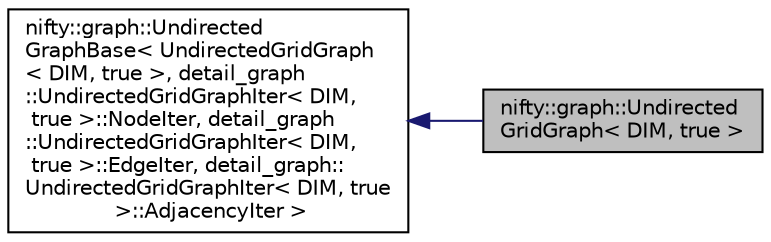 digraph "nifty::graph::UndirectedGridGraph&lt; DIM, true &gt;"
{
  edge [fontname="Helvetica",fontsize="10",labelfontname="Helvetica",labelfontsize="10"];
  node [fontname="Helvetica",fontsize="10",shape=record];
  rankdir="LR";
  Node1 [label="nifty::graph::Undirected\lGridGraph\< DIM, true \>",height=0.2,width=0.4,color="black", fillcolor="grey75", style="filled", fontcolor="black"];
  Node2 -> Node1 [dir="back",color="midnightblue",fontsize="10",style="solid",fontname="Helvetica"];
  Node2 [label="nifty::graph::Undirected\lGraphBase\< UndirectedGridGraph\l\< DIM, true \>, detail_graph\l::UndirectedGridGraphIter\< DIM,\l true \>::NodeIter, detail_graph\l::UndirectedGridGraphIter\< DIM,\l true \>::EdgeIter, detail_graph::\lUndirectedGridGraphIter\< DIM, true\l \>::AdjacencyIter \>",height=0.2,width=0.4,color="black", fillcolor="white", style="filled",URL="$classnifty_1_1graph_1_1UndirectedGraphBase.html"];
}

